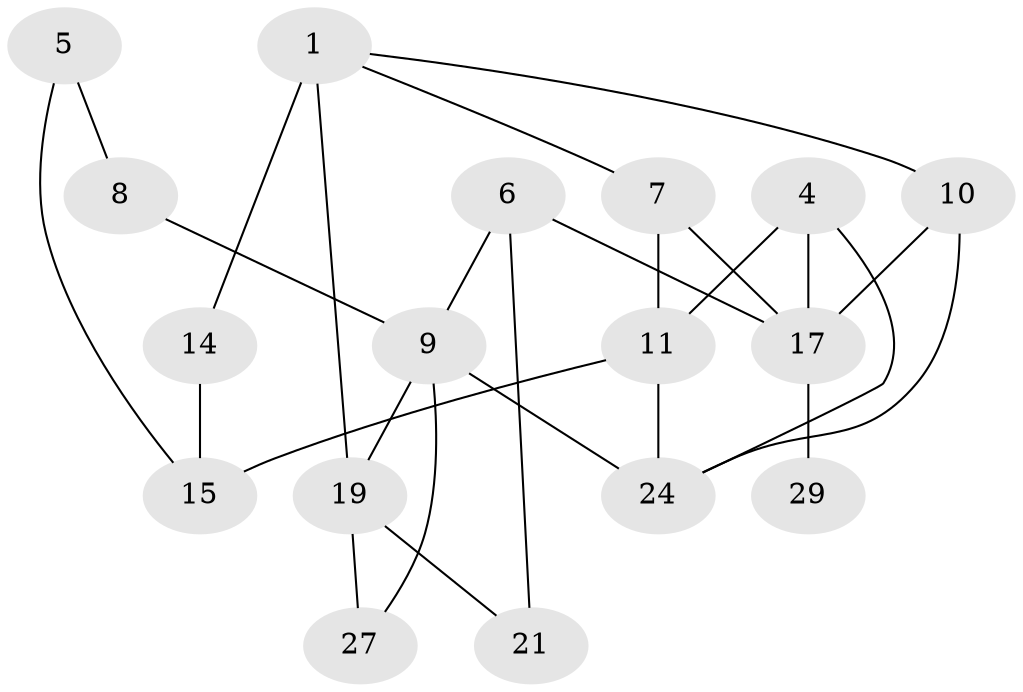 // original degree distribution, {3: 0.2545454545454545, 1: 0.18181818181818182, 0: 0.2, 4: 0.10909090909090909, 2: 0.21818181818181817, 5: 0.03636363636363636}
// Generated by graph-tools (version 1.1) at 2025/47/03/04/25 22:47:53]
// undirected, 17 vertices, 26 edges
graph export_dot {
  node [color=gray90,style=filled];
  1;
  4;
  5;
  6;
  7;
  8;
  9;
  10;
  11;
  14;
  15;
  17;
  19;
  21;
  24;
  27;
  29;
  1 -- 7 [weight=1.0];
  1 -- 10 [weight=1.0];
  1 -- 14 [weight=2.0];
  1 -- 19 [weight=1.0];
  4 -- 11 [weight=1.0];
  4 -- 17 [weight=1.0];
  4 -- 24 [weight=1.0];
  5 -- 8 [weight=1.0];
  5 -- 15 [weight=1.0];
  6 -- 9 [weight=1.0];
  6 -- 17 [weight=1.0];
  6 -- 21 [weight=1.0];
  7 -- 11 [weight=1.0];
  7 -- 17 [weight=1.0];
  8 -- 9 [weight=1.0];
  9 -- 19 [weight=1.0];
  9 -- 24 [weight=2.0];
  9 -- 27 [weight=1.0];
  10 -- 17 [weight=1.0];
  10 -- 24 [weight=1.0];
  11 -- 15 [weight=1.0];
  11 -- 24 [weight=1.0];
  14 -- 15 [weight=2.0];
  17 -- 29 [weight=1.0];
  19 -- 21 [weight=1.0];
  19 -- 27 [weight=1.0];
}
